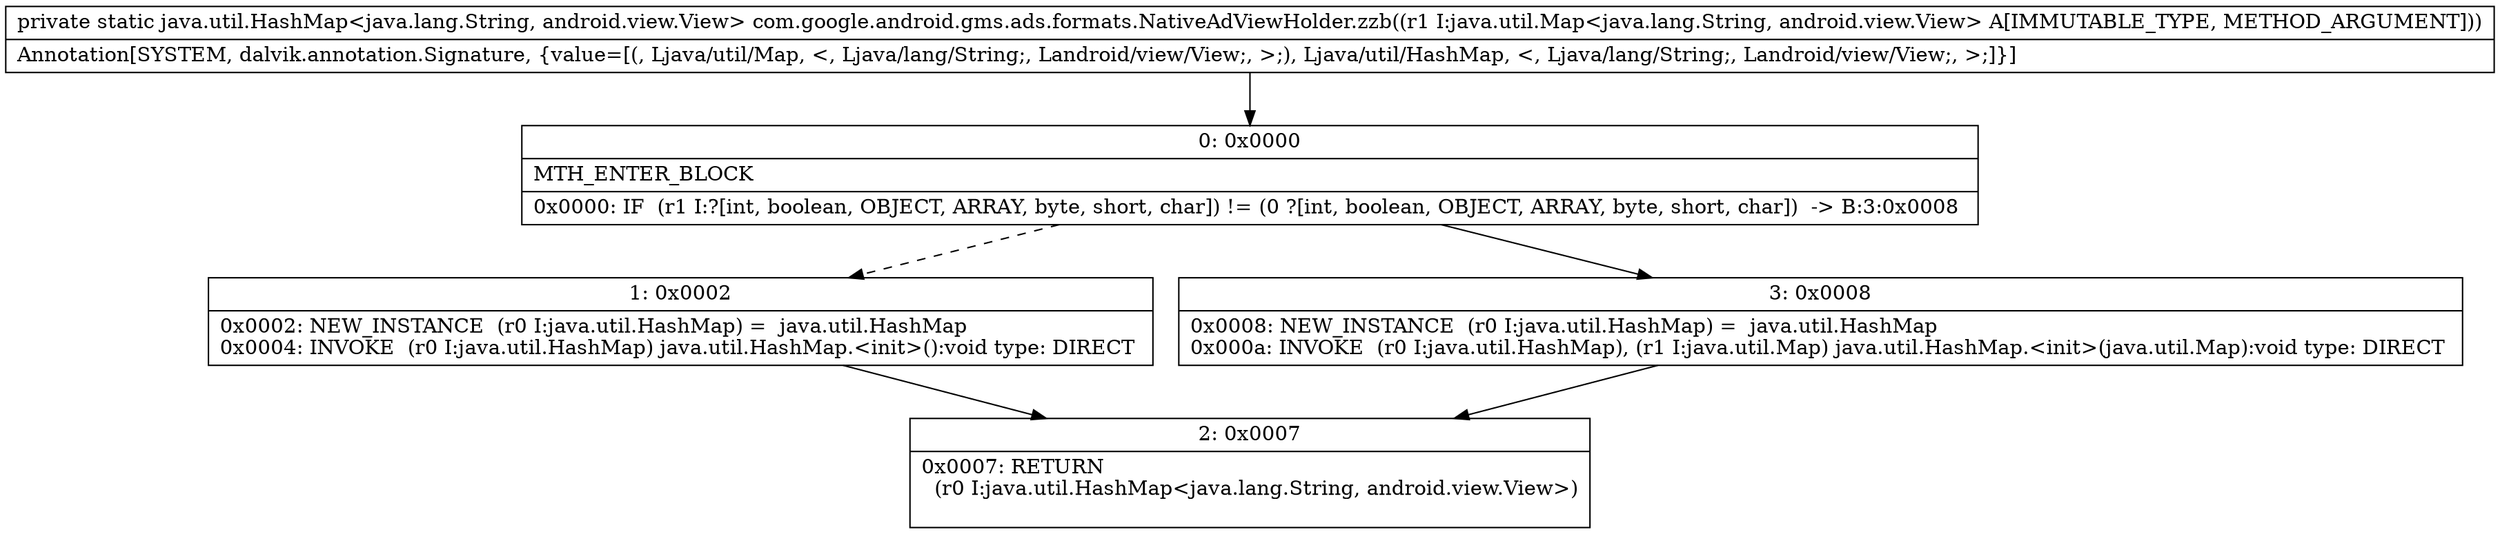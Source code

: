 digraph "CFG forcom.google.android.gms.ads.formats.NativeAdViewHolder.zzb(Ljava\/util\/Map;)Ljava\/util\/HashMap;" {
Node_0 [shape=record,label="{0\:\ 0x0000|MTH_ENTER_BLOCK\l|0x0000: IF  (r1 I:?[int, boolean, OBJECT, ARRAY, byte, short, char]) != (0 ?[int, boolean, OBJECT, ARRAY, byte, short, char])  \-\> B:3:0x0008 \l}"];
Node_1 [shape=record,label="{1\:\ 0x0002|0x0002: NEW_INSTANCE  (r0 I:java.util.HashMap) =  java.util.HashMap \l0x0004: INVOKE  (r0 I:java.util.HashMap) java.util.HashMap.\<init\>():void type: DIRECT \l}"];
Node_2 [shape=record,label="{2\:\ 0x0007|0x0007: RETURN  \l  (r0 I:java.util.HashMap\<java.lang.String, android.view.View\>)\l \l}"];
Node_3 [shape=record,label="{3\:\ 0x0008|0x0008: NEW_INSTANCE  (r0 I:java.util.HashMap) =  java.util.HashMap \l0x000a: INVOKE  (r0 I:java.util.HashMap), (r1 I:java.util.Map) java.util.HashMap.\<init\>(java.util.Map):void type: DIRECT \l}"];
MethodNode[shape=record,label="{private static java.util.HashMap\<java.lang.String, android.view.View\> com.google.android.gms.ads.formats.NativeAdViewHolder.zzb((r1 I:java.util.Map\<java.lang.String, android.view.View\> A[IMMUTABLE_TYPE, METHOD_ARGUMENT]))  | Annotation[SYSTEM, dalvik.annotation.Signature, \{value=[(, Ljava\/util\/Map, \<, Ljava\/lang\/String;, Landroid\/view\/View;, \>;), Ljava\/util\/HashMap, \<, Ljava\/lang\/String;, Landroid\/view\/View;, \>;]\}]\l}"];
MethodNode -> Node_0;
Node_0 -> Node_1[style=dashed];
Node_0 -> Node_3;
Node_1 -> Node_2;
Node_3 -> Node_2;
}

